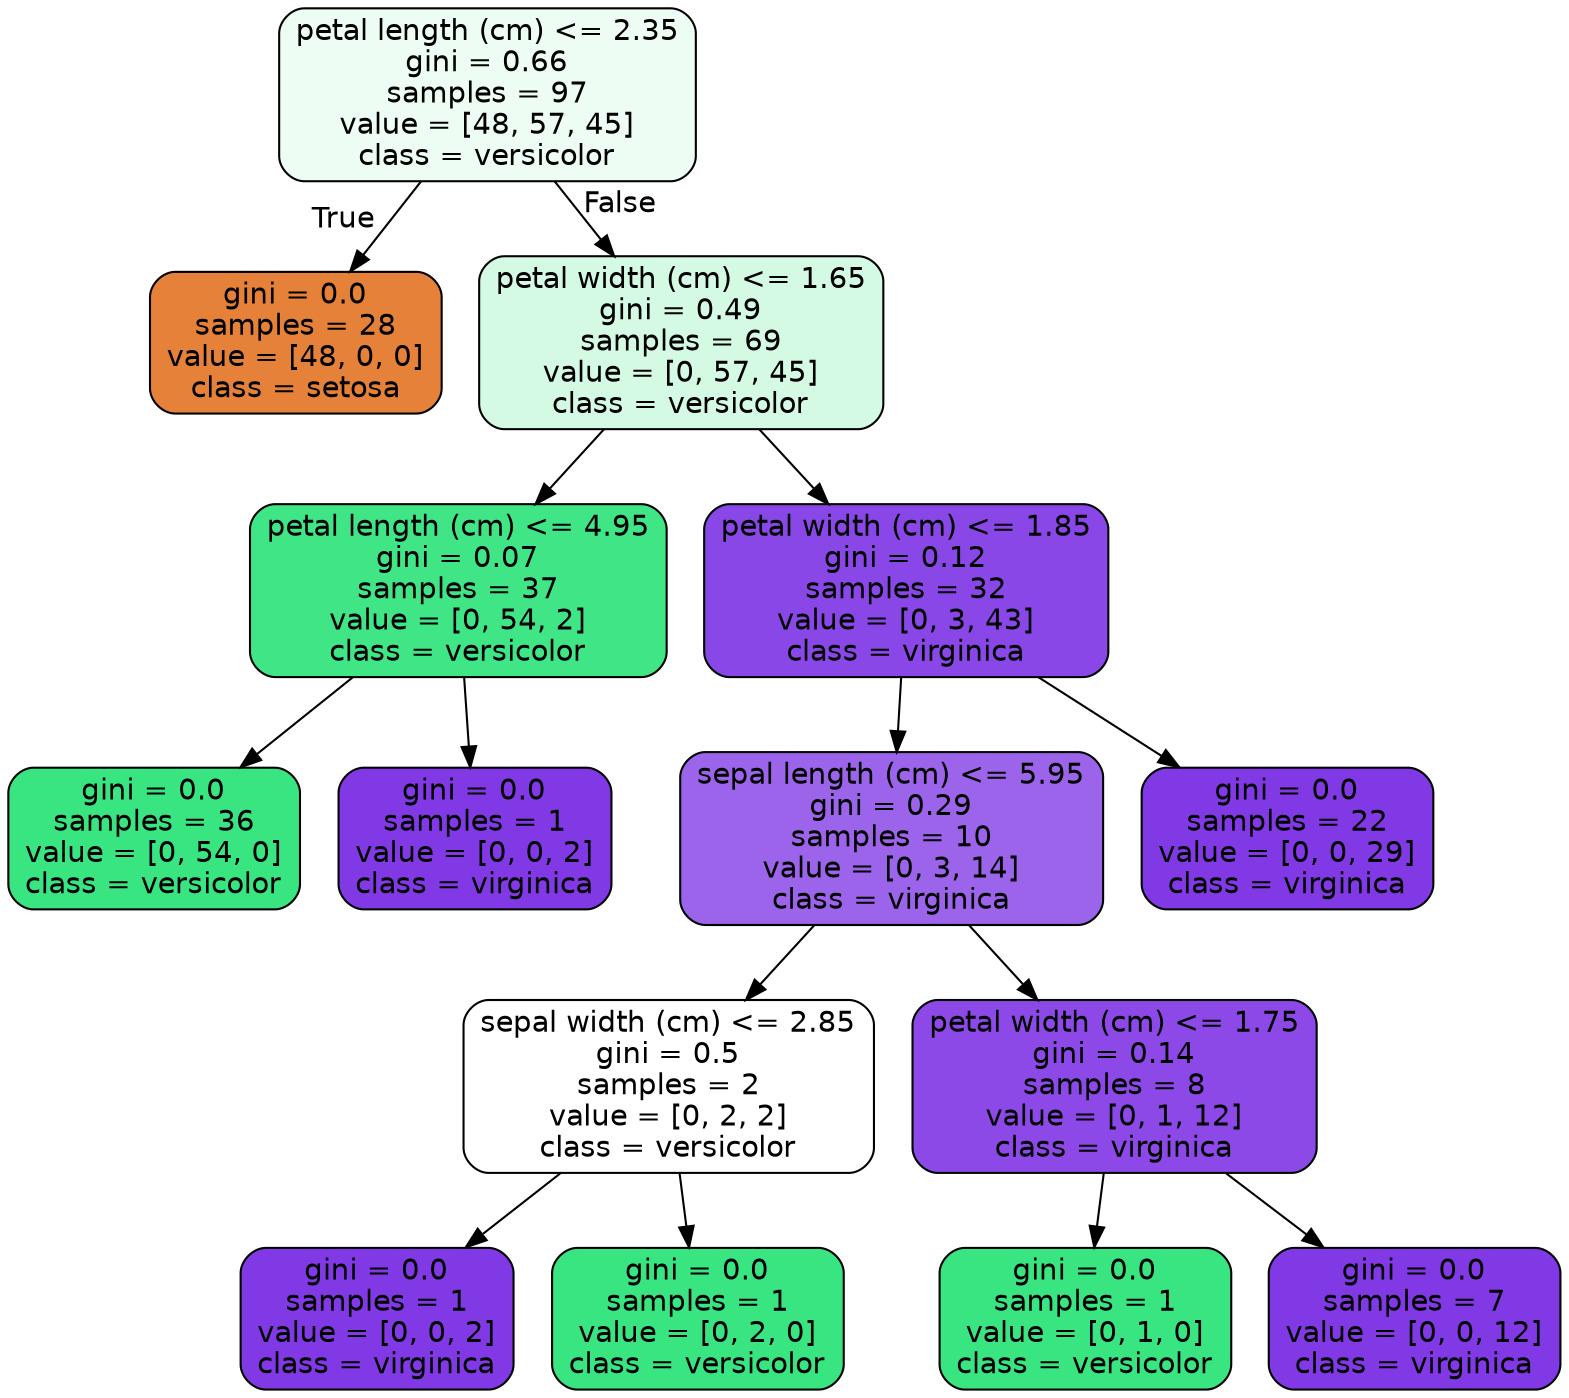 digraph Tree {
node [shape=box, style="filled, rounded", color="black", fontname="helvetica"] ;
edge [fontname="helvetica"] ;
0 [label="petal length (cm) <= 2.35\ngini = 0.66\nsamples = 97\nvalue = [48, 57, 45]\nclass = versicolor", fillcolor="#eefdf4"] ;
1 [label="gini = 0.0\nsamples = 28\nvalue = [48, 0, 0]\nclass = setosa", fillcolor="#e58139"] ;
0 -> 1 [labeldistance=2.5, labelangle=45, headlabel="True"] ;
2 [label="petal width (cm) <= 1.65\ngini = 0.49\nsamples = 69\nvalue = [0, 57, 45]\nclass = versicolor", fillcolor="#d5fae4"] ;
0 -> 2 [labeldistance=2.5, labelangle=-45, headlabel="False"] ;
3 [label="petal length (cm) <= 4.95\ngini = 0.07\nsamples = 37\nvalue = [0, 54, 2]\nclass = versicolor", fillcolor="#40e686"] ;
2 -> 3 ;
4 [label="gini = 0.0\nsamples = 36\nvalue = [0, 54, 0]\nclass = versicolor", fillcolor="#39e581"] ;
3 -> 4 ;
5 [label="gini = 0.0\nsamples = 1\nvalue = [0, 0, 2]\nclass = virginica", fillcolor="#8139e5"] ;
3 -> 5 ;
6 [label="petal width (cm) <= 1.85\ngini = 0.12\nsamples = 32\nvalue = [0, 3, 43]\nclass = virginica", fillcolor="#8a47e7"] ;
2 -> 6 ;
7 [label="sepal length (cm) <= 5.95\ngini = 0.29\nsamples = 10\nvalue = [0, 3, 14]\nclass = virginica", fillcolor="#9c63eb"] ;
6 -> 7 ;
8 [label="sepal width (cm) <= 2.85\ngini = 0.5\nsamples = 2\nvalue = [0, 2, 2]\nclass = versicolor", fillcolor="#ffffff"] ;
7 -> 8 ;
9 [label="gini = 0.0\nsamples = 1\nvalue = [0, 0, 2]\nclass = virginica", fillcolor="#8139e5"] ;
8 -> 9 ;
10 [label="gini = 0.0\nsamples = 1\nvalue = [0, 2, 0]\nclass = versicolor", fillcolor="#39e581"] ;
8 -> 10 ;
11 [label="petal width (cm) <= 1.75\ngini = 0.14\nsamples = 8\nvalue = [0, 1, 12]\nclass = virginica", fillcolor="#8c49e7"] ;
7 -> 11 ;
12 [label="gini = 0.0\nsamples = 1\nvalue = [0, 1, 0]\nclass = versicolor", fillcolor="#39e581"] ;
11 -> 12 ;
13 [label="gini = 0.0\nsamples = 7\nvalue = [0, 0, 12]\nclass = virginica", fillcolor="#8139e5"] ;
11 -> 13 ;
14 [label="gini = 0.0\nsamples = 22\nvalue = [0, 0, 29]\nclass = virginica", fillcolor="#8139e5"] ;
6 -> 14 ;
}